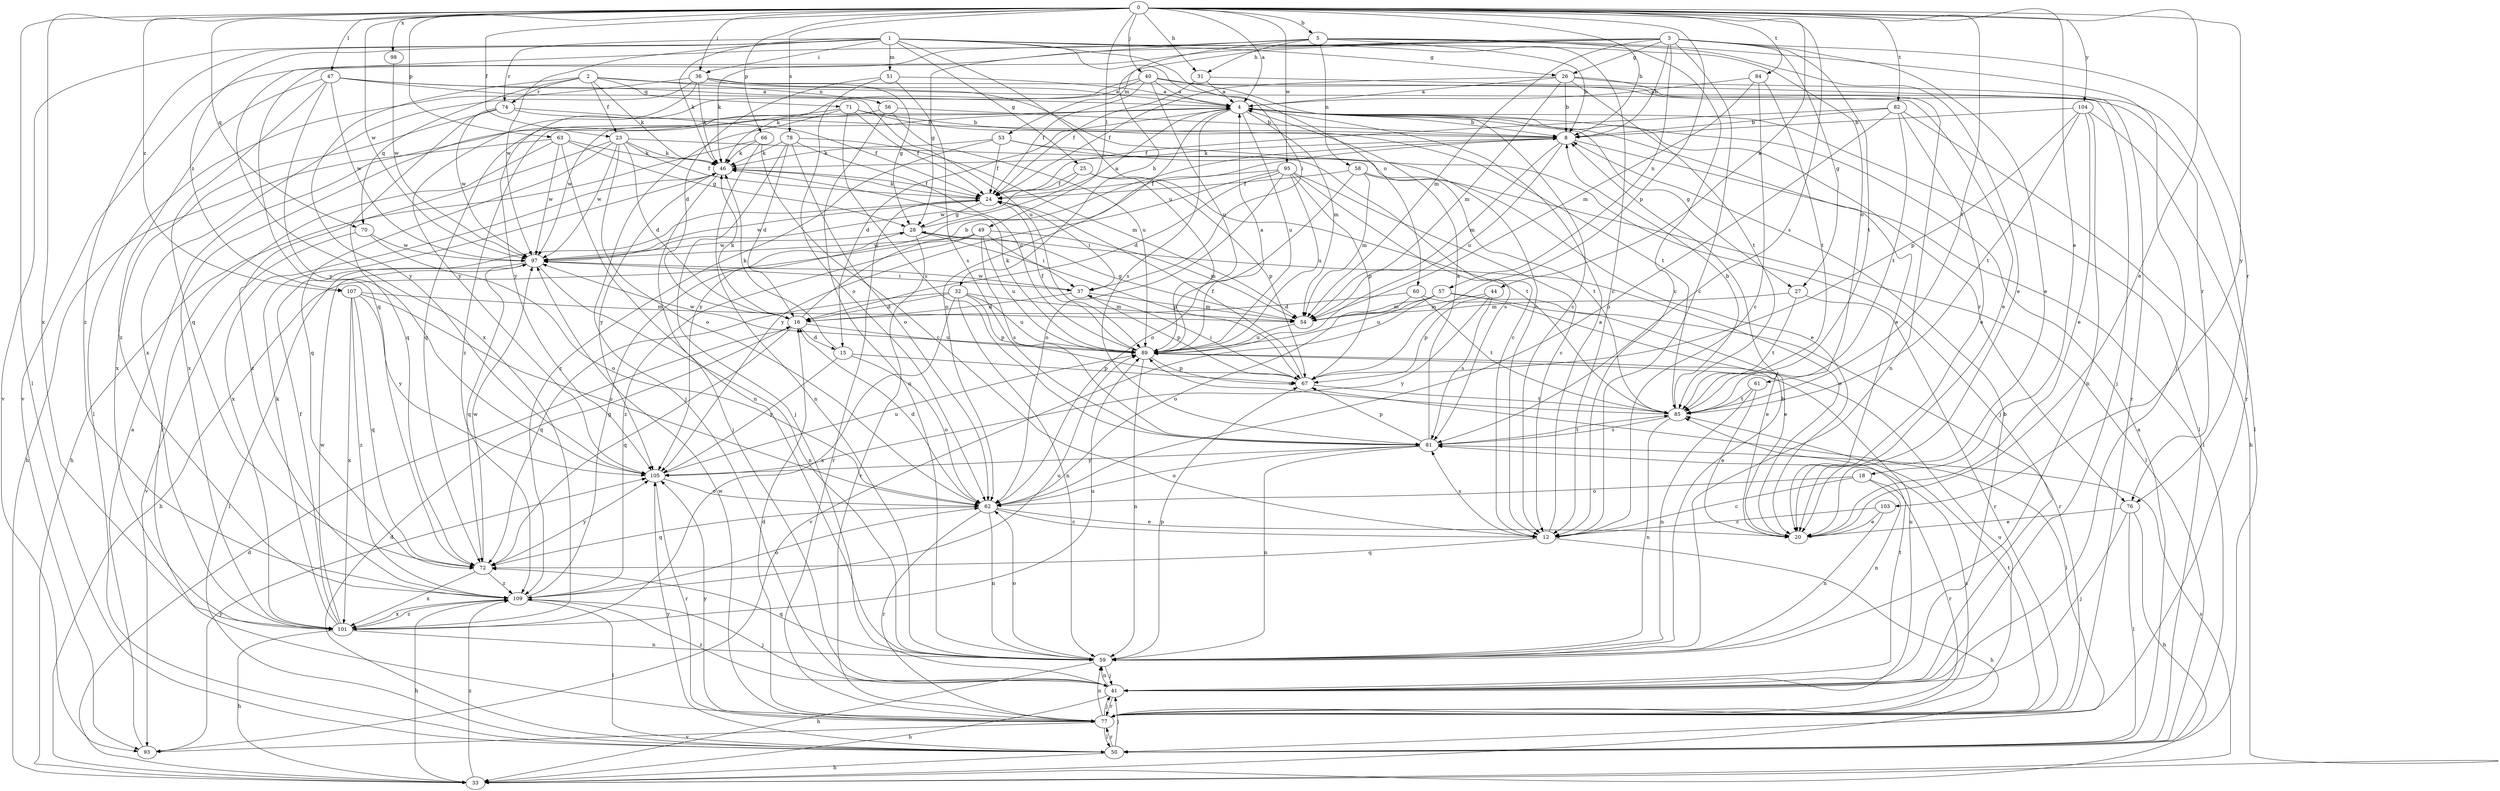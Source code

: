 strict digraph  {
0;
1;
2;
3;
4;
5;
8;
12;
15;
16;
18;
20;
23;
24;
25;
26;
27;
28;
31;
32;
33;
36;
37;
40;
41;
44;
46;
47;
49;
50;
51;
53;
54;
56;
57;
58;
59;
60;
61;
62;
63;
66;
67;
70;
71;
72;
74;
76;
77;
78;
81;
82;
84;
85;
89;
93;
95;
97;
98;
101;
103;
104;
105;
107;
109;
0 -> 4  [label=a];
0 -> 5  [label=b];
0 -> 8  [label=b];
0 -> 18  [label=e];
0 -> 20  [label=e];
0 -> 23  [label=f];
0 -> 31  [label=h];
0 -> 36  [label=i];
0 -> 40  [label=j];
0 -> 44  [label=k];
0 -> 47  [label=l];
0 -> 49  [label=l];
0 -> 50  [label=l];
0 -> 63  [label=p];
0 -> 66  [label=p];
0 -> 67  [label=p];
0 -> 70  [label=q];
0 -> 78  [label=s];
0 -> 81  [label=s];
0 -> 82  [label=t];
0 -> 84  [label=t];
0 -> 85  [label=t];
0 -> 95  [label=w];
0 -> 97  [label=w];
0 -> 98  [label=x];
0 -> 101  [label=x];
0 -> 103  [label=y];
0 -> 104  [label=y];
0 -> 107  [label=z];
1 -> 12  [label=c];
1 -> 25  [label=g];
1 -> 26  [label=g];
1 -> 36  [label=i];
1 -> 37  [label=i];
1 -> 46  [label=k];
1 -> 51  [label=m];
1 -> 60  [label=o];
1 -> 61  [label=o];
1 -> 74  [label=r];
1 -> 89  [label=u];
1 -> 93  [label=v];
1 -> 97  [label=w];
1 -> 107  [label=z];
1 -> 109  [label=z];
2 -> 23  [label=f];
2 -> 46  [label=k];
2 -> 56  [label=n];
2 -> 70  [label=q];
2 -> 71  [label=q];
2 -> 74  [label=r];
2 -> 76  [label=r];
2 -> 105  [label=y];
3 -> 8  [label=b];
3 -> 12  [label=c];
3 -> 20  [label=e];
3 -> 26  [label=g];
3 -> 27  [label=g];
3 -> 46  [label=k];
3 -> 53  [label=m];
3 -> 54  [label=m];
3 -> 57  [label=n];
3 -> 72  [label=q];
3 -> 76  [label=r];
3 -> 85  [label=t];
3 -> 93  [label=v];
4 -> 8  [label=b];
4 -> 15  [label=d];
4 -> 20  [label=e];
4 -> 27  [label=g];
4 -> 50  [label=l];
4 -> 54  [label=m];
4 -> 62  [label=o];
4 -> 72  [label=q];
4 -> 76  [label=r];
4 -> 81  [label=s];
4 -> 89  [label=u];
4 -> 109  [label=z];
5 -> 8  [label=b];
5 -> 12  [label=c];
5 -> 20  [label=e];
5 -> 28  [label=g];
5 -> 31  [label=h];
5 -> 32  [label=h];
5 -> 41  [label=j];
5 -> 58  [label=n];
5 -> 101  [label=x];
8 -> 46  [label=k];
8 -> 50  [label=l];
8 -> 54  [label=m];
8 -> 89  [label=u];
8 -> 105  [label=y];
12 -> 4  [label=a];
12 -> 33  [label=h];
12 -> 72  [label=q];
12 -> 81  [label=s];
15 -> 46  [label=k];
15 -> 62  [label=o];
15 -> 67  [label=p];
15 -> 105  [label=y];
16 -> 8  [label=b];
16 -> 15  [label=d];
16 -> 46  [label=k];
16 -> 72  [label=q];
16 -> 89  [label=u];
18 -> 12  [label=c];
18 -> 59  [label=n];
18 -> 62  [label=o];
18 -> 77  [label=r];
23 -> 16  [label=d];
23 -> 20  [label=e];
23 -> 24  [label=f];
23 -> 46  [label=k];
23 -> 62  [label=o];
23 -> 72  [label=q];
23 -> 97  [label=w];
23 -> 109  [label=z];
24 -> 28  [label=g];
24 -> 37  [label=i];
24 -> 46  [label=k];
24 -> 77  [label=r];
24 -> 97  [label=w];
25 -> 24  [label=f];
25 -> 67  [label=p];
25 -> 85  [label=t];
25 -> 97  [label=w];
26 -> 4  [label=a];
26 -> 8  [label=b];
26 -> 24  [label=f];
26 -> 54  [label=m];
26 -> 59  [label=n];
26 -> 77  [label=r];
26 -> 85  [label=t];
27 -> 54  [label=m];
27 -> 77  [label=r];
27 -> 85  [label=t];
28 -> 4  [label=a];
28 -> 20  [label=e];
28 -> 67  [label=p];
28 -> 77  [label=r];
28 -> 97  [label=w];
31 -> 4  [label=a];
31 -> 24  [label=f];
31 -> 77  [label=r];
32 -> 16  [label=d];
32 -> 54  [label=m];
32 -> 59  [label=n];
32 -> 67  [label=p];
32 -> 72  [label=q];
32 -> 89  [label=u];
32 -> 101  [label=x];
33 -> 16  [label=d];
33 -> 81  [label=s];
33 -> 109  [label=z];
36 -> 4  [label=a];
36 -> 12  [label=c];
36 -> 28  [label=g];
36 -> 46  [label=k];
36 -> 50  [label=l];
36 -> 101  [label=x];
36 -> 105  [label=y];
37 -> 16  [label=d];
37 -> 54  [label=m];
37 -> 67  [label=p];
37 -> 97  [label=w];
40 -> 4  [label=a];
40 -> 12  [label=c];
40 -> 24  [label=f];
40 -> 41  [label=j];
40 -> 46  [label=k];
40 -> 89  [label=u];
40 -> 105  [label=y];
41 -> 8  [label=b];
41 -> 33  [label=h];
41 -> 59  [label=n];
41 -> 77  [label=r];
41 -> 85  [label=t];
41 -> 89  [label=u];
41 -> 109  [label=z];
44 -> 54  [label=m];
44 -> 67  [label=p];
44 -> 81  [label=s];
44 -> 105  [label=y];
46 -> 24  [label=f];
46 -> 41  [label=j];
46 -> 101  [label=x];
46 -> 105  [label=y];
47 -> 4  [label=a];
47 -> 20  [label=e];
47 -> 72  [label=q];
47 -> 89  [label=u];
47 -> 97  [label=w];
47 -> 105  [label=y];
47 -> 109  [label=z];
49 -> 33  [label=h];
49 -> 37  [label=i];
49 -> 54  [label=m];
49 -> 81  [label=s];
49 -> 89  [label=u];
49 -> 97  [label=w];
49 -> 109  [label=z];
50 -> 4  [label=a];
50 -> 16  [label=d];
50 -> 33  [label=h];
50 -> 41  [label=j];
50 -> 77  [label=r];
50 -> 105  [label=y];
51 -> 4  [label=a];
51 -> 16  [label=d];
51 -> 62  [label=o];
51 -> 81  [label=s];
53 -> 12  [label=c];
53 -> 24  [label=f];
53 -> 41  [label=j];
53 -> 46  [label=k];
53 -> 109  [label=z];
54 -> 28  [label=g];
54 -> 89  [label=u];
56 -> 8  [label=b];
56 -> 59  [label=n];
56 -> 89  [label=u];
56 -> 101  [label=x];
57 -> 20  [label=e];
57 -> 54  [label=m];
57 -> 77  [label=r];
57 -> 89  [label=u];
57 -> 93  [label=v];
58 -> 24  [label=f];
58 -> 50  [label=l];
58 -> 54  [label=m];
58 -> 62  [label=o];
58 -> 85  [label=t];
59 -> 8  [label=b];
59 -> 33  [label=h];
59 -> 41  [label=j];
59 -> 62  [label=o];
59 -> 67  [label=p];
59 -> 72  [label=q];
60 -> 16  [label=d];
60 -> 20  [label=e];
60 -> 62  [label=o];
60 -> 85  [label=t];
61 -> 20  [label=e];
61 -> 59  [label=n];
61 -> 85  [label=t];
62 -> 12  [label=c];
62 -> 16  [label=d];
62 -> 20  [label=e];
62 -> 59  [label=n];
62 -> 72  [label=q];
62 -> 77  [label=r];
63 -> 28  [label=g];
63 -> 33  [label=h];
63 -> 46  [label=k];
63 -> 59  [label=n];
63 -> 77  [label=r];
63 -> 97  [label=w];
66 -> 12  [label=c];
66 -> 33  [label=h];
66 -> 46  [label=k];
66 -> 59  [label=n];
67 -> 24  [label=f];
67 -> 37  [label=i];
67 -> 50  [label=l];
67 -> 85  [label=t];
70 -> 62  [label=o];
70 -> 93  [label=v];
70 -> 97  [label=w];
71 -> 8  [label=b];
71 -> 24  [label=f];
71 -> 41  [label=j];
71 -> 81  [label=s];
71 -> 85  [label=t];
71 -> 97  [label=w];
72 -> 97  [label=w];
72 -> 101  [label=x];
72 -> 105  [label=y];
72 -> 109  [label=z];
74 -> 8  [label=b];
74 -> 24  [label=f];
74 -> 72  [label=q];
74 -> 97  [label=w];
74 -> 101  [label=x];
76 -> 20  [label=e];
76 -> 33  [label=h];
76 -> 41  [label=j];
76 -> 50  [label=l];
77 -> 16  [label=d];
77 -> 41  [label=j];
77 -> 50  [label=l];
77 -> 59  [label=n];
77 -> 81  [label=s];
77 -> 85  [label=t];
77 -> 89  [label=u];
77 -> 93  [label=v];
77 -> 97  [label=w];
77 -> 105  [label=y];
78 -> 16  [label=d];
78 -> 41  [label=j];
78 -> 46  [label=k];
78 -> 54  [label=m];
78 -> 62  [label=o];
78 -> 89  [label=u];
81 -> 4  [label=a];
81 -> 59  [label=n];
81 -> 62  [label=o];
81 -> 67  [label=p];
81 -> 85  [label=t];
81 -> 105  [label=y];
82 -> 8  [label=b];
82 -> 20  [label=e];
82 -> 24  [label=f];
82 -> 33  [label=h];
82 -> 62  [label=o];
82 -> 85  [label=t];
84 -> 4  [label=a];
84 -> 12  [label=c];
84 -> 54  [label=m];
84 -> 85  [label=t];
85 -> 8  [label=b];
85 -> 59  [label=n];
85 -> 81  [label=s];
85 -> 89  [label=u];
89 -> 4  [label=a];
89 -> 24  [label=f];
89 -> 46  [label=k];
89 -> 59  [label=n];
89 -> 67  [label=p];
89 -> 97  [label=w];
93 -> 4  [label=a];
93 -> 105  [label=y];
95 -> 12  [label=c];
95 -> 16  [label=d];
95 -> 24  [label=f];
95 -> 62  [label=o];
95 -> 67  [label=p];
95 -> 81  [label=s];
95 -> 89  [label=u];
95 -> 105  [label=y];
97 -> 37  [label=i];
97 -> 50  [label=l];
97 -> 59  [label=n];
97 -> 72  [label=q];
98 -> 97  [label=w];
101 -> 24  [label=f];
101 -> 33  [label=h];
101 -> 46  [label=k];
101 -> 59  [label=n];
101 -> 89  [label=u];
101 -> 97  [label=w];
101 -> 109  [label=z];
103 -> 12  [label=c];
103 -> 20  [label=e];
103 -> 59  [label=n];
104 -> 8  [label=b];
104 -> 20  [label=e];
104 -> 50  [label=l];
104 -> 59  [label=n];
104 -> 67  [label=p];
104 -> 85  [label=t];
105 -> 62  [label=o];
105 -> 77  [label=r];
105 -> 89  [label=u];
107 -> 54  [label=m];
107 -> 62  [label=o];
107 -> 72  [label=q];
107 -> 101  [label=x];
107 -> 105  [label=y];
107 -> 109  [label=z];
109 -> 28  [label=g];
109 -> 33  [label=h];
109 -> 41  [label=j];
109 -> 50  [label=l];
109 -> 62  [label=o];
109 -> 89  [label=u];
109 -> 101  [label=x];
}
